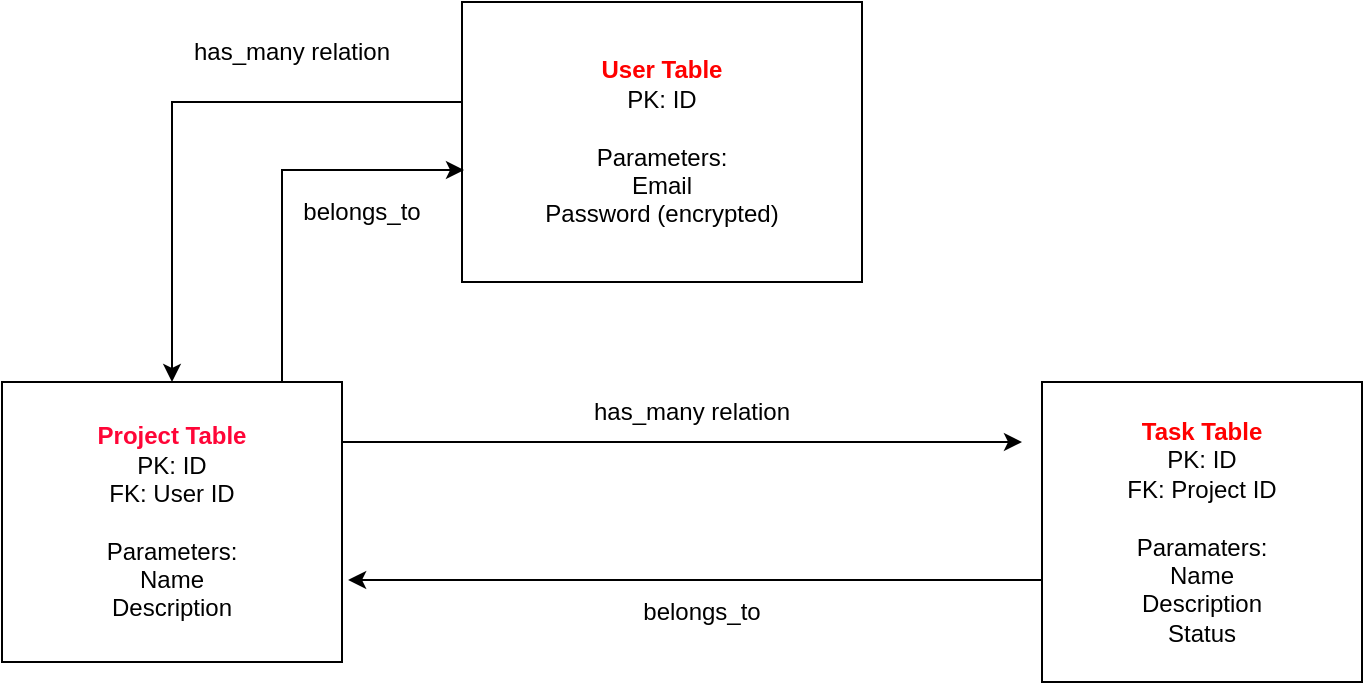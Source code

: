 <mxfile version="21.1.9" type="github">
  <diagram name="Page-1" id="0qnpwhqwONyR9Hv-ucV4">
    <mxGraphModel dx="954" dy="616" grid="1" gridSize="10" guides="1" tooltips="1" connect="1" arrows="1" fold="1" page="1" pageScale="1" pageWidth="850" pageHeight="1100" math="0" shadow="0">
      <root>
        <mxCell id="0" />
        <mxCell id="1" parent="0" />
        <mxCell id="eHvwHUU89zEzCPgSYjd0-4" style="edgeStyle=orthogonalEdgeStyle;rounded=0;orthogonalLoop=1;jettySize=auto;html=1;entryX=0.5;entryY=0;entryDx=0;entryDy=0;" parent="1" source="eHvwHUU89zEzCPgSYjd0-1" target="eHvwHUU89zEzCPgSYjd0-2" edge="1">
          <mxGeometry relative="1" as="geometry">
            <Array as="points">
              <mxPoint x="155" y="140" />
            </Array>
          </mxGeometry>
        </mxCell>
        <mxCell id="eHvwHUU89zEzCPgSYjd0-1" value="&lt;b&gt;&lt;font color=&quot;#ff0000&quot;&gt;User Table&lt;br&gt;&lt;/font&gt;&lt;/b&gt;PK: ID&lt;br&gt;&lt;br&gt;Parameters:&lt;br&gt;Email&lt;br&gt;Password (encrypted)" style="rounded=0;whiteSpace=wrap;html=1;" parent="1" vertex="1">
          <mxGeometry x="300" y="90" width="200" height="140" as="geometry" />
        </mxCell>
        <mxCell id="eHvwHUU89zEzCPgSYjd0-10" style="edgeStyle=orthogonalEdgeStyle;rounded=0;orthogonalLoop=1;jettySize=auto;html=1;entryX=0.005;entryY=0.6;entryDx=0;entryDy=0;entryPerimeter=0;" parent="1" source="eHvwHUU89zEzCPgSYjd0-2" target="eHvwHUU89zEzCPgSYjd0-1" edge="1">
          <mxGeometry relative="1" as="geometry">
            <Array as="points">
              <mxPoint x="210" y="174" />
            </Array>
          </mxGeometry>
        </mxCell>
        <mxCell id="eHvwHUU89zEzCPgSYjd0-16" style="edgeStyle=orthogonalEdgeStyle;rounded=0;orthogonalLoop=1;jettySize=auto;html=1;" parent="1" source="eHvwHUU89zEzCPgSYjd0-2" edge="1">
          <mxGeometry relative="1" as="geometry">
            <mxPoint x="580" y="310" as="targetPoint" />
            <Array as="points">
              <mxPoint x="580" y="310" />
            </Array>
          </mxGeometry>
        </mxCell>
        <mxCell id="eHvwHUU89zEzCPgSYjd0-2" value="&lt;font color=&quot;#ff0537&quot;&gt;&lt;b&gt;Project Table&lt;br&gt;&lt;/b&gt;&lt;/font&gt;PK: ID&lt;br&gt;FK: User ID&lt;br&gt;&lt;br&gt;Parameters:&lt;br&gt;Name&lt;br&gt;Description" style="rounded=0;whiteSpace=wrap;html=1;" parent="1" vertex="1">
          <mxGeometry x="70" y="280" width="170" height="140" as="geometry" />
        </mxCell>
        <mxCell id="eHvwHUU89zEzCPgSYjd0-14" style="edgeStyle=orthogonalEdgeStyle;rounded=0;orthogonalLoop=1;jettySize=auto;html=1;entryX=1.018;entryY=0.707;entryDx=0;entryDy=0;entryPerimeter=0;" parent="1" source="eHvwHUU89zEzCPgSYjd0-3" target="eHvwHUU89zEzCPgSYjd0-2" edge="1">
          <mxGeometry relative="1" as="geometry">
            <Array as="points">
              <mxPoint x="510" y="379" />
              <mxPoint x="510" y="379" />
            </Array>
          </mxGeometry>
        </mxCell>
        <mxCell id="eHvwHUU89zEzCPgSYjd0-3" value="&lt;b&gt;&lt;font color=&quot;#ff0000&quot;&gt;Task Table&lt;br&gt;&lt;/font&gt;&lt;/b&gt;PK: ID&lt;br&gt;FK: Project ID&lt;br&gt;&lt;br&gt;Paramaters:&lt;br&gt;Name&lt;br&gt;Description&lt;br&gt;Status" style="rounded=0;whiteSpace=wrap;html=1;" parent="1" vertex="1">
          <mxGeometry x="590" y="280" width="160" height="150" as="geometry" />
        </mxCell>
        <mxCell id="eHvwHUU89zEzCPgSYjd0-5" value="has_many relation" style="text;html=1;strokeColor=none;fillColor=none;align=center;verticalAlign=middle;whiteSpace=wrap;rounded=0;" parent="1" vertex="1">
          <mxGeometry x="160" y="100" width="110" height="30" as="geometry" />
        </mxCell>
        <mxCell id="eHvwHUU89zEzCPgSYjd0-9" value="has_many relation" style="text;html=1;strokeColor=none;fillColor=none;align=center;verticalAlign=middle;whiteSpace=wrap;rounded=0;" parent="1" vertex="1">
          <mxGeometry x="360" y="280" width="110" height="30" as="geometry" />
        </mxCell>
        <mxCell id="eHvwHUU89zEzCPgSYjd0-11" value="belongs_to" style="text;html=1;strokeColor=none;fillColor=none;align=center;verticalAlign=middle;whiteSpace=wrap;rounded=0;" parent="1" vertex="1">
          <mxGeometry x="220" y="180" width="60" height="30" as="geometry" />
        </mxCell>
        <mxCell id="eHvwHUU89zEzCPgSYjd0-17" value="belongs_to" style="text;html=1;strokeColor=none;fillColor=none;align=center;verticalAlign=middle;whiteSpace=wrap;rounded=0;" parent="1" vertex="1">
          <mxGeometry x="390" y="380" width="60" height="30" as="geometry" />
        </mxCell>
      </root>
    </mxGraphModel>
  </diagram>
</mxfile>
